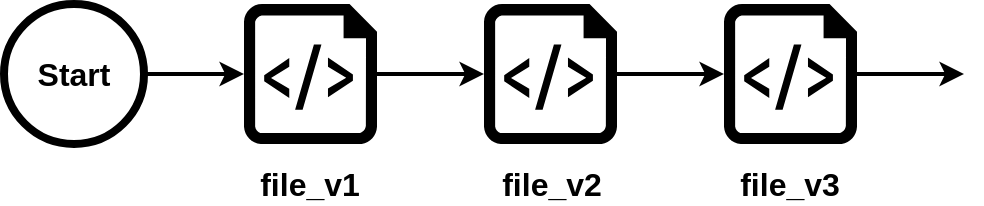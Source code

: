 <mxfile version="15.2.9" type="device"><diagram id="dRTEkOaBvJ2xS_407Yce" name="Page-1"><mxGraphModel dx="569" dy="314" grid="1" gridSize="10" guides="1" tooltips="1" connect="1" arrows="1" fold="1" page="1" pageScale="1" pageWidth="827" pageHeight="1169" math="0" shadow="0"><root><mxCell id="0"/><mxCell id="1" parent="0"/><mxCell id="eidi5LfLH01-lL1iAFTM-1" value="" style="verticalLabelPosition=bottom;html=1;verticalAlign=top;align=center;strokeColor=none;fillColor=#000000;shape=mxgraph.azure.script_file;pointerEvents=1;aspect=fixed;" parent="1" vertex="1"><mxGeometry x="260" y="310" width="66.5" height="70" as="geometry"/></mxCell><mxCell id="yBDZa_r4JLkT7kx3QzOj-1" value="" style="verticalLabelPosition=bottom;html=1;verticalAlign=top;align=center;strokeColor=none;fillColor=#000000;shape=mxgraph.azure.script_file;pointerEvents=1;aspect=fixed;" vertex="1" parent="1"><mxGeometry x="380" y="310" width="66.5" height="70" as="geometry"/></mxCell><mxCell id="yBDZa_r4JLkT7kx3QzOj-2" value="" style="verticalLabelPosition=bottom;html=1;verticalAlign=top;align=center;strokeColor=none;fillColor=#000000;shape=mxgraph.azure.script_file;pointerEvents=1;aspect=fixed;" vertex="1" parent="1"><mxGeometry x="500" y="310" width="66.5" height="70" as="geometry"/></mxCell><mxCell id="yBDZa_r4JLkT7kx3QzOj-3" value="&lt;font style=&quot;font-size: 16px&quot; color=&quot;#000000&quot;&gt;&lt;b&gt;file_v1&lt;/b&gt;&lt;/font&gt;" style="text;html=1;strokeColor=none;fillColor=none;align=center;verticalAlign=middle;whiteSpace=wrap;rounded=0;" vertex="1" parent="1"><mxGeometry x="273.25" y="390" width="40" height="20" as="geometry"/></mxCell><mxCell id="yBDZa_r4JLkT7kx3QzOj-4" value="&lt;font style=&quot;font-size: 16px&quot; color=&quot;#000000&quot;&gt;&lt;b&gt;file_v2&lt;/b&gt;&lt;/font&gt;" style="text;html=1;strokeColor=none;fillColor=none;align=center;verticalAlign=middle;whiteSpace=wrap;rounded=0;" vertex="1" parent="1"><mxGeometry x="394" y="390" width="40" height="20" as="geometry"/></mxCell><mxCell id="yBDZa_r4JLkT7kx3QzOj-5" value="&lt;font style=&quot;font-size: 16px&quot; color=&quot;#000000&quot;&gt;&lt;b&gt;file_v3&lt;/b&gt;&lt;/font&gt;" style="text;html=1;strokeColor=none;fillColor=none;align=center;verticalAlign=middle;whiteSpace=wrap;rounded=0;" vertex="1" parent="1"><mxGeometry x="513.25" y="390" width="40" height="20" as="geometry"/></mxCell><mxCell id="yBDZa_r4JLkT7kx3QzOj-6" value="&lt;font style=&quot;font-size: 16px&quot; color=&quot;#000000&quot;&gt;&lt;b&gt;Start&lt;/b&gt;&lt;/font&gt;" style="ellipse;whiteSpace=wrap;html=1;aspect=fixed;fillColor=none;strokeWidth=4;strokeColor=#000000;" vertex="1" parent="1"><mxGeometry x="140" y="310" width="70" height="70" as="geometry"/></mxCell><mxCell id="yBDZa_r4JLkT7kx3QzOj-8" value="" style="endArrow=classic;html=1;exitX=1;exitY=0.5;exitDx=0;exitDy=0;strokeWidth=2;strokeColor=#000000;endFill=1;" edge="1" parent="1" source="yBDZa_r4JLkT7kx3QzOj-6"><mxGeometry width="50" height="50" relative="1" as="geometry"><mxPoint x="390" y="420" as="sourcePoint"/><mxPoint x="260" y="345" as="targetPoint"/></mxGeometry></mxCell><mxCell id="yBDZa_r4JLkT7kx3QzOj-9" value="" style="endArrow=classic;html=1;strokeWidth=2;exitX=1;exitY=0.5;exitDx=0;exitDy=0;exitPerimeter=0;entryX=0;entryY=0.5;entryDx=0;entryDy=0;entryPerimeter=0;strokeColor=#000000;endFill=1;" edge="1" parent="1" source="eidi5LfLH01-lL1iAFTM-1" target="yBDZa_r4JLkT7kx3QzOj-1"><mxGeometry width="50" height="50" relative="1" as="geometry"><mxPoint x="390" y="420" as="sourcePoint"/><mxPoint x="440" y="370" as="targetPoint"/></mxGeometry></mxCell><mxCell id="yBDZa_r4JLkT7kx3QzOj-10" value="" style="endArrow=none;html=1;strokeWidth=2;exitX=0;exitY=0.5;exitDx=0;exitDy=0;exitPerimeter=0;entryX=1;entryY=0.5;entryDx=0;entryDy=0;entryPerimeter=0;strokeColor=#000000;startArrow=classic;startFill=1;" edge="1" parent="1" source="yBDZa_r4JLkT7kx3QzOj-2" target="yBDZa_r4JLkT7kx3QzOj-1"><mxGeometry width="50" height="50" relative="1" as="geometry"><mxPoint x="390" y="420" as="sourcePoint"/><mxPoint x="440" y="370" as="targetPoint"/></mxGeometry></mxCell><mxCell id="yBDZa_r4JLkT7kx3QzOj-11" value="" style="endArrow=classic;html=1;strokeWidth=2;exitX=1;exitY=0.5;exitDx=0;exitDy=0;exitPerimeter=0;strokeColor=#000000;endFill=1;" edge="1" parent="1" source="yBDZa_r4JLkT7kx3QzOj-2"><mxGeometry width="50" height="50" relative="1" as="geometry"><mxPoint x="390" y="420" as="sourcePoint"/><mxPoint x="620" y="345" as="targetPoint"/></mxGeometry></mxCell></root></mxGraphModel></diagram></mxfile>